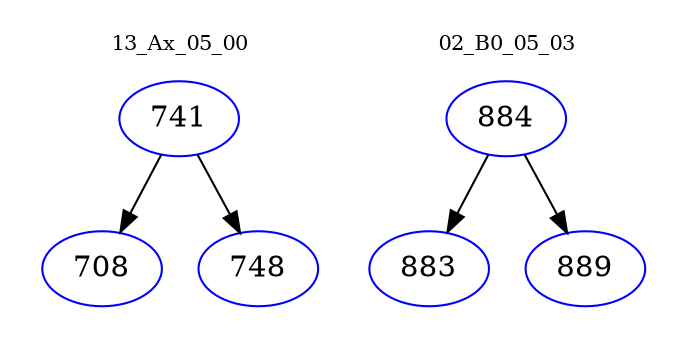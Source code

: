 digraph{
subgraph cluster_0 {
color = white
label = "13_Ax_05_00";
fontsize=10;
T0_741 [label="741", color="blue"]
T0_741 -> T0_708 [color="black"]
T0_708 [label="708", color="blue"]
T0_741 -> T0_748 [color="black"]
T0_748 [label="748", color="blue"]
}
subgraph cluster_1 {
color = white
label = "02_B0_05_03";
fontsize=10;
T1_884 [label="884", color="blue"]
T1_884 -> T1_883 [color="black"]
T1_883 [label="883", color="blue"]
T1_884 -> T1_889 [color="black"]
T1_889 [label="889", color="blue"]
}
}
